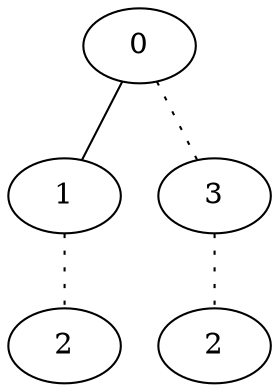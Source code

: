 graph {
a0[label=0];
a1[label=1];
a2[label=2];
a3[label=3];
a4[label=2];
a0 -- a1;
a0 -- a3 [style=dotted];
a1 -- a2 [style=dotted];
a3 -- a4 [style=dotted];
}

